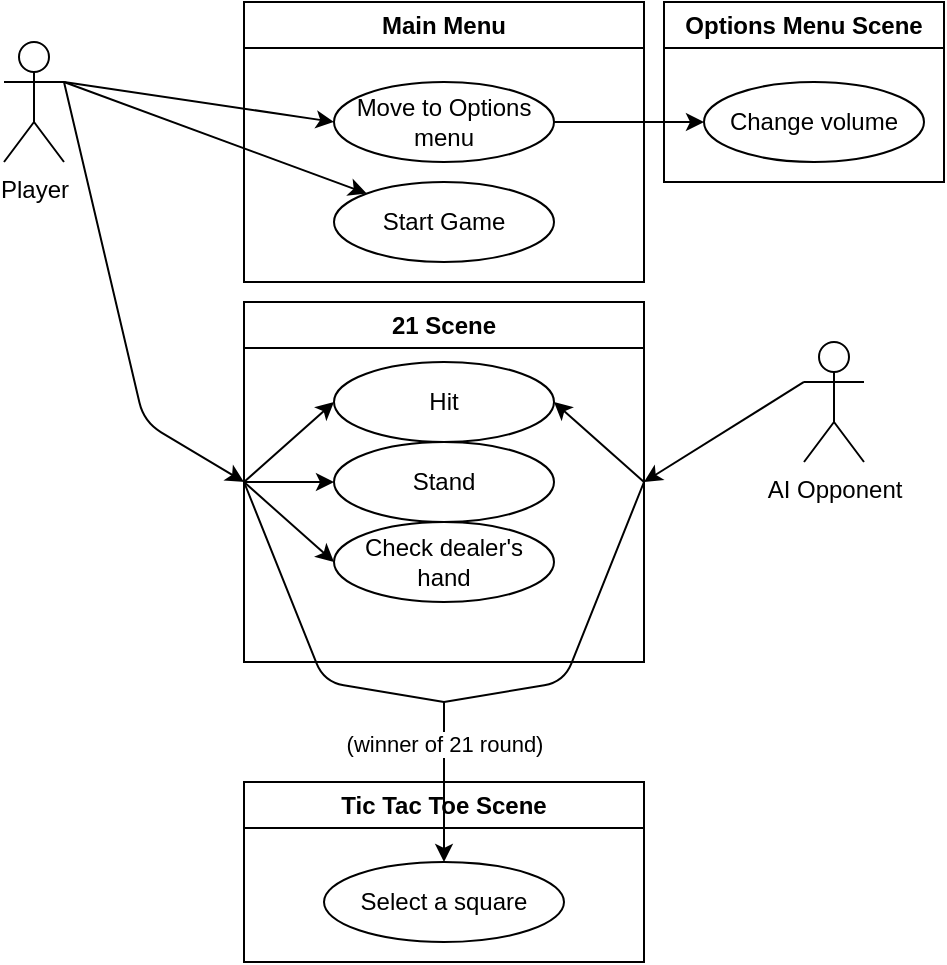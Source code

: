 <mxfile version="21.2.7" type="device">
  <diagram id="C5RBs43oDa-KdzZeNtuy" name="Page-1">
    <mxGraphModel dx="838" dy="602" grid="1" gridSize="10" guides="1" tooltips="1" connect="1" arrows="1" fold="1" page="1" pageScale="1" pageWidth="827" pageHeight="1169" math="0" shadow="0">
      <root>
        <mxCell id="WIyWlLk6GJQsqaUBKTNV-0" />
        <mxCell id="WIyWlLk6GJQsqaUBKTNV-1" parent="WIyWlLk6GJQsqaUBKTNV-0" />
        <mxCell id="36" style="edgeStyle=none;html=1;exitX=1;exitY=0.333;exitDx=0;exitDy=0;exitPerimeter=0;" parent="WIyWlLk6GJQsqaUBKTNV-1" source="30" target="33" edge="1">
          <mxGeometry relative="1" as="geometry" />
        </mxCell>
        <mxCell id="37" style="edgeStyle=none;html=1;exitX=1;exitY=0.333;exitDx=0;exitDy=0;exitPerimeter=0;entryX=0;entryY=0.5;entryDx=0;entryDy=0;" parent="WIyWlLk6GJQsqaUBKTNV-1" source="30" target="34" edge="1">
          <mxGeometry relative="1" as="geometry" />
        </mxCell>
        <mxCell id="43" style="edgeStyle=none;html=1;exitX=1;exitY=0.333;exitDx=0;exitDy=0;exitPerimeter=0;entryX=0;entryY=0.5;entryDx=0;entryDy=0;" parent="WIyWlLk6GJQsqaUBKTNV-1" source="30" target="39" edge="1">
          <mxGeometry relative="1" as="geometry">
            <Array as="points">
              <mxPoint x="249" y="260" />
            </Array>
          </mxGeometry>
        </mxCell>
        <mxCell id="30" value="Player" style="shape=umlActor;verticalLabelPosition=bottom;verticalAlign=top;html=1;outlineConnect=0;" parent="WIyWlLk6GJQsqaUBKTNV-1" vertex="1">
          <mxGeometry x="179" y="70" width="30" height="60" as="geometry" />
        </mxCell>
        <mxCell id="55" style="edgeStyle=none;html=1;exitX=0;exitY=0.5;exitDx=0;exitDy=0;endArrow=none;endFill=0;" parent="WIyWlLk6GJQsqaUBKTNV-1" source="39" edge="1">
          <mxGeometry relative="1" as="geometry">
            <mxPoint x="399" y="400" as="targetPoint" />
            <Array as="points">
              <mxPoint x="339" y="390" />
            </Array>
          </mxGeometry>
        </mxCell>
        <mxCell id="56" style="edgeStyle=none;html=1;exitX=1;exitY=0.5;exitDx=0;exitDy=0;endArrow=none;endFill=0;" parent="WIyWlLk6GJQsqaUBKTNV-1" source="39" edge="1">
          <mxGeometry relative="1" as="geometry">
            <mxPoint x="399" y="400" as="targetPoint" />
            <Array as="points">
              <mxPoint x="459" y="390" />
            </Array>
          </mxGeometry>
        </mxCell>
        <mxCell id="39" value="21 Scene" style="swimlane;whiteSpace=wrap;html=1;" parent="WIyWlLk6GJQsqaUBKTNV-1" vertex="1">
          <mxGeometry x="299" y="200" width="200" height="180" as="geometry" />
        </mxCell>
        <mxCell id="40" value="Hit&lt;span style=&quot;color: rgba(0, 0, 0, 0); font-family: monospace; font-size: 0px; text-align: start;&quot;&gt;%3CmxGraphModel%3E%3Croot%3E%3CmxCell%20id%3D%220%22%2F%3E%3CmxCell%20id%3D%221%22%20parent%3D%220%22%2F%3E%3CmxCell%20id%3D%222%22%20value%3D%22Start%20Game%22%20style%3D%22ellipse%3BwhiteSpace%3Dwrap%3Bhtml%3D1%3B%22%20vertex%3D%221%22%20parent%3D%221%22%3E%3CmxGeometry%20x%3D%22120%22%20y%3D%22120%22%20width%3D%22110%22%20height%3D%2240%22%20as%3D%22geometry%22%2F%3E%3C%2FmxCell%3E%3C%2Froot%3E%3C%2FmxGraphModel%3E&lt;/span&gt;" style="ellipse;whiteSpace=wrap;html=1;" parent="39" vertex="1">
          <mxGeometry x="45" y="30" width="110" height="40" as="geometry" />
        </mxCell>
        <mxCell id="41" value="Stand" style="ellipse;whiteSpace=wrap;html=1;" parent="39" vertex="1">
          <mxGeometry x="45" y="70" width="110" height="40" as="geometry" />
        </mxCell>
        <mxCell id="42" value="Check dealer&#39;s hand" style="ellipse;whiteSpace=wrap;html=1;" parent="39" vertex="1">
          <mxGeometry x="45" y="110" width="110" height="40" as="geometry" />
        </mxCell>
        <mxCell id="44" style="edgeStyle=none;html=1;exitX=0;exitY=0.5;exitDx=0;exitDy=0;entryX=0;entryY=0.5;entryDx=0;entryDy=0;" parent="39" source="39" target="40" edge="1">
          <mxGeometry relative="1" as="geometry" />
        </mxCell>
        <mxCell id="45" style="edgeStyle=none;html=1;exitX=0;exitY=0.5;exitDx=0;exitDy=0;entryX=0;entryY=0.5;entryDx=0;entryDy=0;" parent="39" source="39" target="41" edge="1">
          <mxGeometry relative="1" as="geometry" />
        </mxCell>
        <mxCell id="46" style="edgeStyle=none;html=1;exitX=0;exitY=0.5;exitDx=0;exitDy=0;entryX=0;entryY=0.5;entryDx=0;entryDy=0;" parent="39" source="39" target="42" edge="1">
          <mxGeometry relative="1" as="geometry" />
        </mxCell>
        <mxCell id="51" style="edgeStyle=none;html=1;exitX=1;exitY=0.5;exitDx=0;exitDy=0;entryX=1;entryY=0.5;entryDx=0;entryDy=0;" parent="39" source="39" target="40" edge="1">
          <mxGeometry relative="1" as="geometry" />
        </mxCell>
        <mxCell id="50" style="edgeStyle=none;html=1;exitX=0;exitY=0.333;exitDx=0;exitDy=0;exitPerimeter=0;entryX=1;entryY=0.5;entryDx=0;entryDy=0;" parent="WIyWlLk6GJQsqaUBKTNV-1" source="47" target="39" edge="1">
          <mxGeometry relative="1" as="geometry" />
        </mxCell>
        <mxCell id="47" value="AI Opponent" style="shape=umlActor;verticalLabelPosition=bottom;verticalAlign=top;html=1;outlineConnect=0;" parent="WIyWlLk6GJQsqaUBKTNV-1" vertex="1">
          <mxGeometry x="579" y="220" width="30" height="60" as="geometry" />
        </mxCell>
        <mxCell id="53" value="Tic Tac Toe Scene" style="swimlane;whiteSpace=wrap;html=1;" parent="WIyWlLk6GJQsqaUBKTNV-1" vertex="1">
          <mxGeometry x="299" y="440" width="200" height="90" as="geometry" />
        </mxCell>
        <mxCell id="54" value="Select a square" style="ellipse;whiteSpace=wrap;html=1;" parent="53" vertex="1">
          <mxGeometry x="40" y="40" width="120" height="40" as="geometry" />
        </mxCell>
        <mxCell id="61" value="Main Menu" style="swimlane;whiteSpace=wrap;html=1;" parent="WIyWlLk6GJQsqaUBKTNV-1" vertex="1">
          <mxGeometry x="299" y="50" width="200" height="140" as="geometry" />
        </mxCell>
        <mxCell id="34" value="Move to Options menu" style="ellipse;whiteSpace=wrap;html=1;" parent="61" vertex="1">
          <mxGeometry x="45" y="40" width="110" height="40" as="geometry" />
        </mxCell>
        <mxCell id="33" value="Start Game" style="ellipse;whiteSpace=wrap;html=1;" parent="61" vertex="1">
          <mxGeometry x="45" y="90" width="110" height="40" as="geometry" />
        </mxCell>
        <mxCell id="62" value="" style="endArrow=classic;html=1;entryX=0.5;entryY=0;entryDx=0;entryDy=0;" parent="WIyWlLk6GJQsqaUBKTNV-1" target="54" edge="1">
          <mxGeometry width="50" height="50" relative="1" as="geometry">
            <mxPoint x="399" y="400" as="sourcePoint" />
            <mxPoint x="599" y="380" as="targetPoint" />
          </mxGeometry>
        </mxCell>
        <mxCell id="63" value="(winner of 21 round)" style="edgeLabel;html=1;align=center;verticalAlign=middle;resizable=0;points=[];" parent="62" vertex="1" connectable="0">
          <mxGeometry x="-0.767" relative="1" as="geometry">
            <mxPoint y="11" as="offset" />
          </mxGeometry>
        </mxCell>
        <mxCell id="64" value="Options Menu Scene" style="swimlane;whiteSpace=wrap;html=1;" parent="WIyWlLk6GJQsqaUBKTNV-1" vertex="1">
          <mxGeometry x="509" y="50" width="140" height="90" as="geometry" />
        </mxCell>
        <mxCell id="35" value="Change volume" style="ellipse;whiteSpace=wrap;html=1;" parent="64" vertex="1">
          <mxGeometry x="20" y="40" width="110" height="40" as="geometry" />
        </mxCell>
        <mxCell id="65" style="edgeStyle=none;html=1;exitX=1;exitY=0.5;exitDx=0;exitDy=0;entryX=0;entryY=0.5;entryDx=0;entryDy=0;endArrow=classic;endFill=1;" parent="WIyWlLk6GJQsqaUBKTNV-1" source="34" target="35" edge="1">
          <mxGeometry relative="1" as="geometry" />
        </mxCell>
      </root>
    </mxGraphModel>
  </diagram>
</mxfile>
